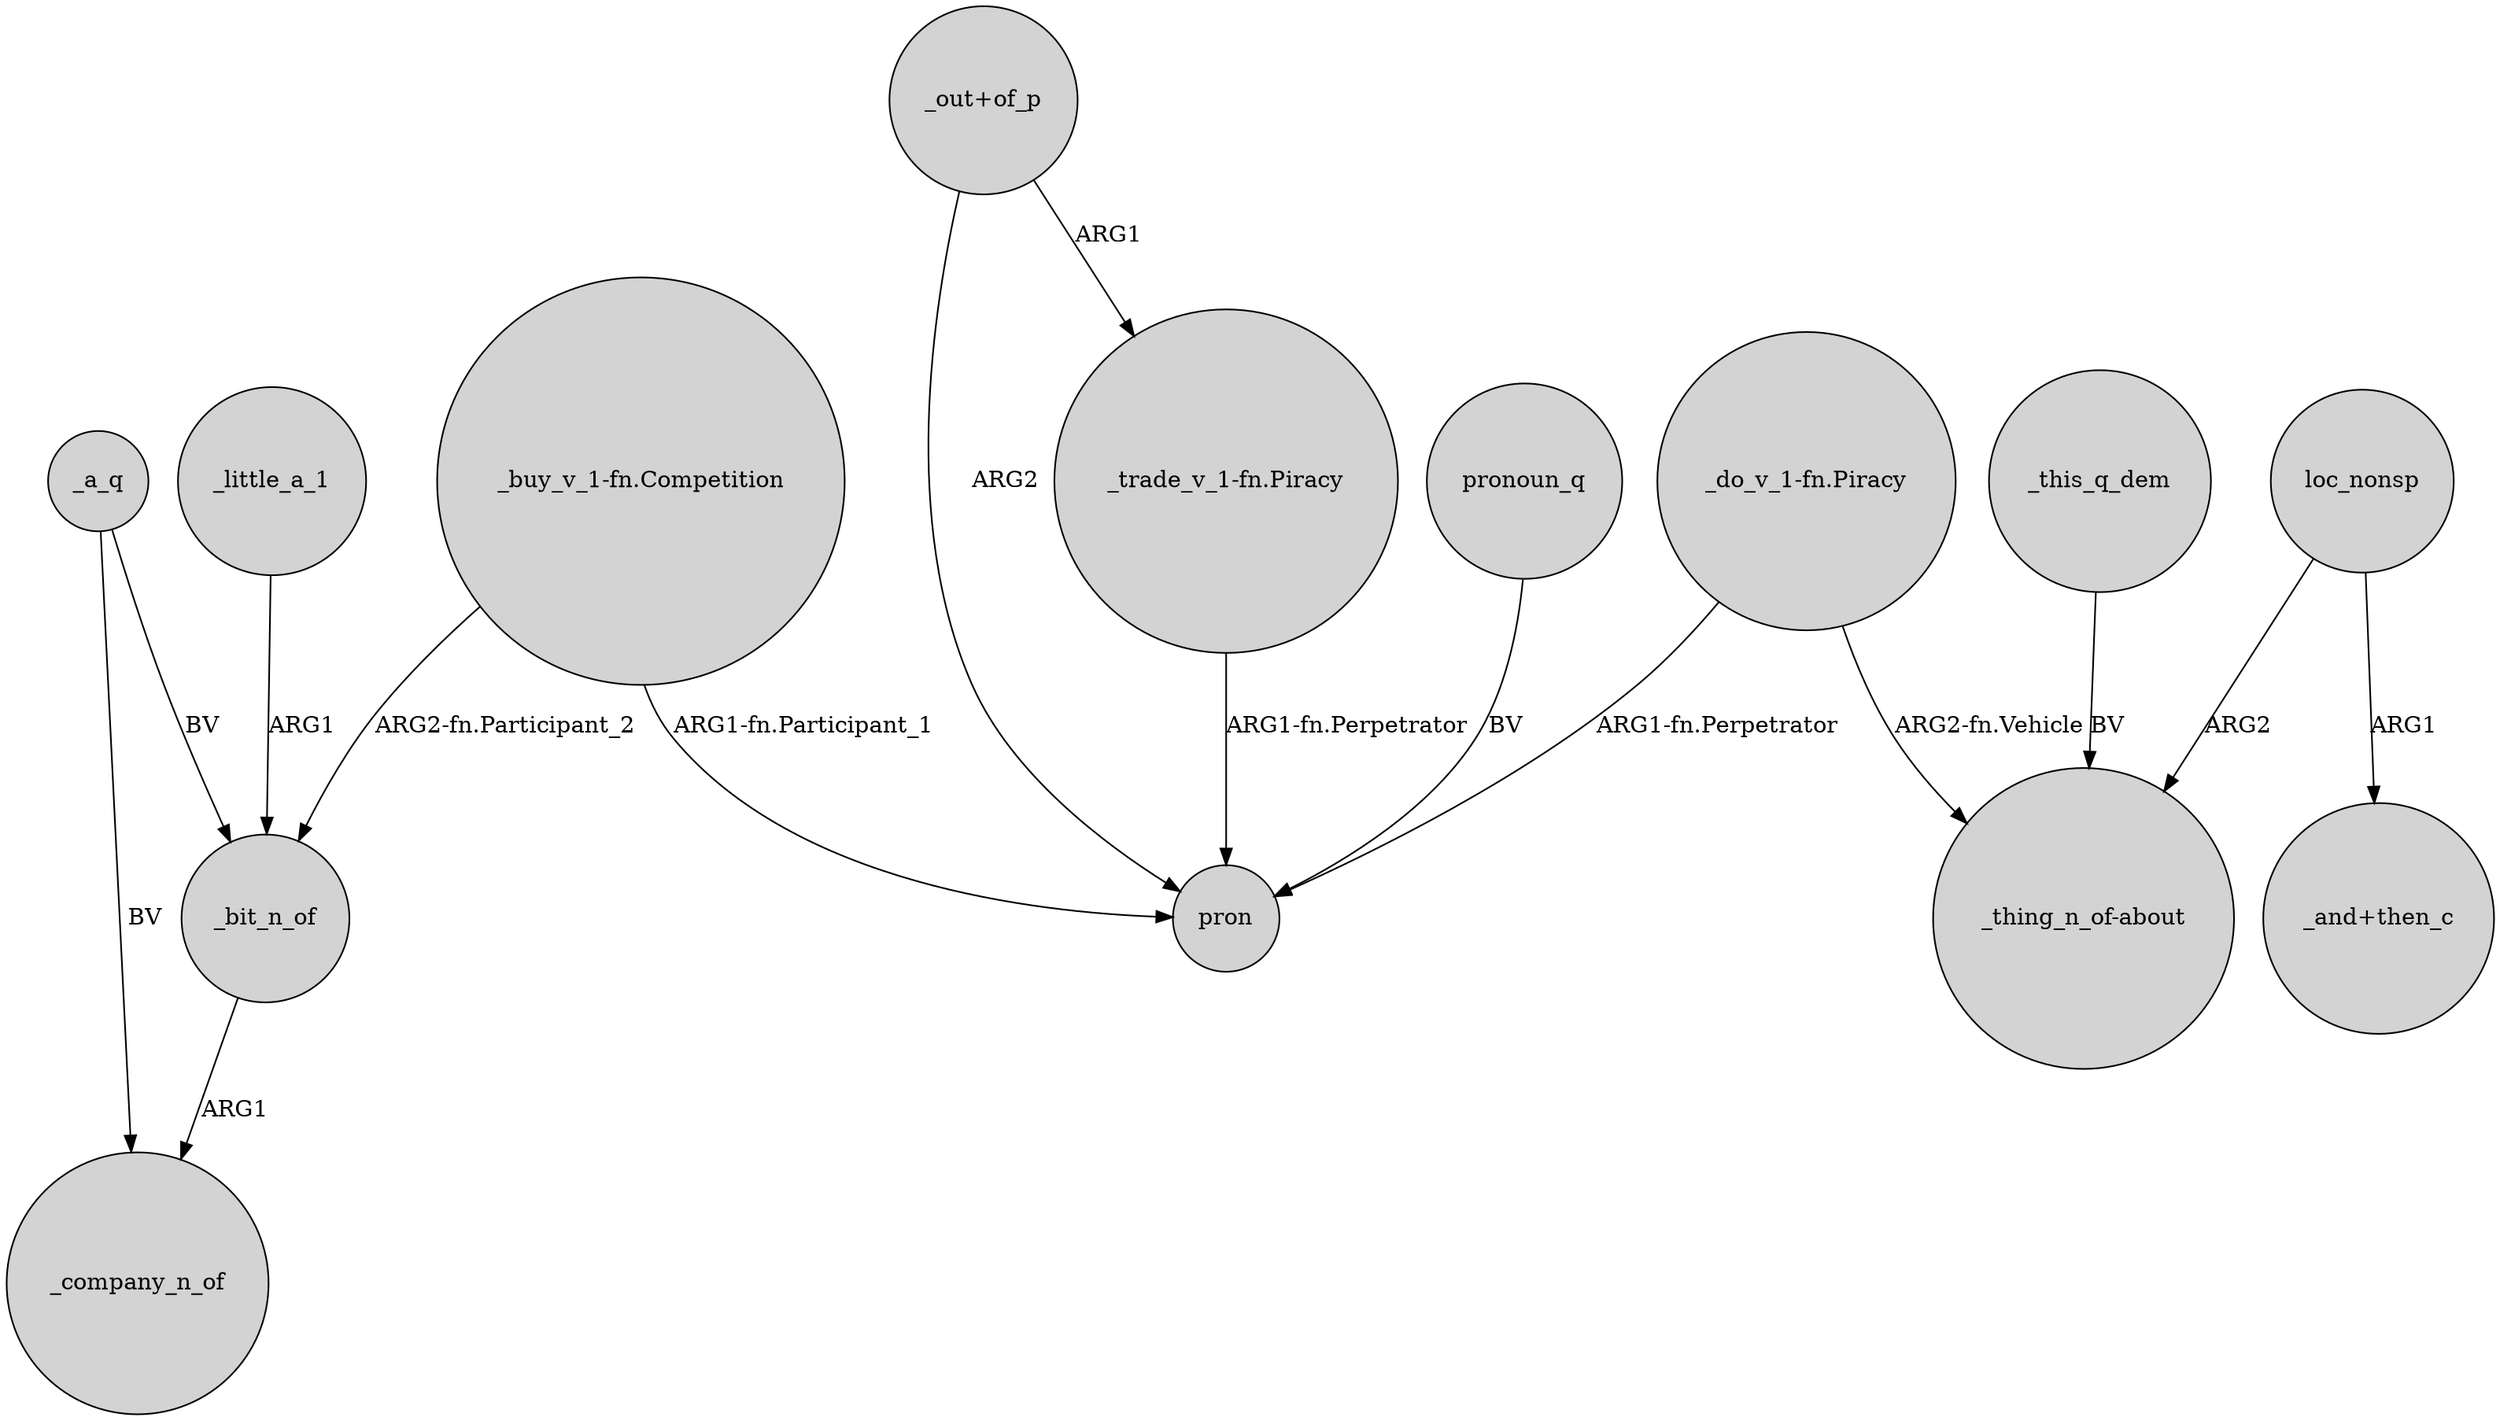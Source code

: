 digraph {
	node [shape=circle style=filled]
	_a_q -> _bit_n_of [label=BV]
	_a_q -> _company_n_of [label=BV]
	_little_a_1 -> _bit_n_of [label=ARG1]
	loc_nonsp -> "_thing_n_of-about" [label=ARG2]
	"_do_v_1-fn.Piracy" -> pron [label="ARG1-fn.Perpetrator"]
	"_out+of_p" -> "_trade_v_1-fn.Piracy" [label=ARG1]
	"_buy_v_1-fn.Competition" -> pron [label="ARG1-fn.Participant_1"]
	loc_nonsp -> "_and+then_c" [label=ARG1]
	"_do_v_1-fn.Piracy" -> "_thing_n_of-about" [label="ARG2-fn.Vehicle"]
	_this_q_dem -> "_thing_n_of-about" [label=BV]
	_bit_n_of -> _company_n_of [label=ARG1]
	"_out+of_p" -> pron [label=ARG2]
	pronoun_q -> pron [label=BV]
	"_trade_v_1-fn.Piracy" -> pron [label="ARG1-fn.Perpetrator"]
	"_buy_v_1-fn.Competition" -> _bit_n_of [label="ARG2-fn.Participant_2"]
}
